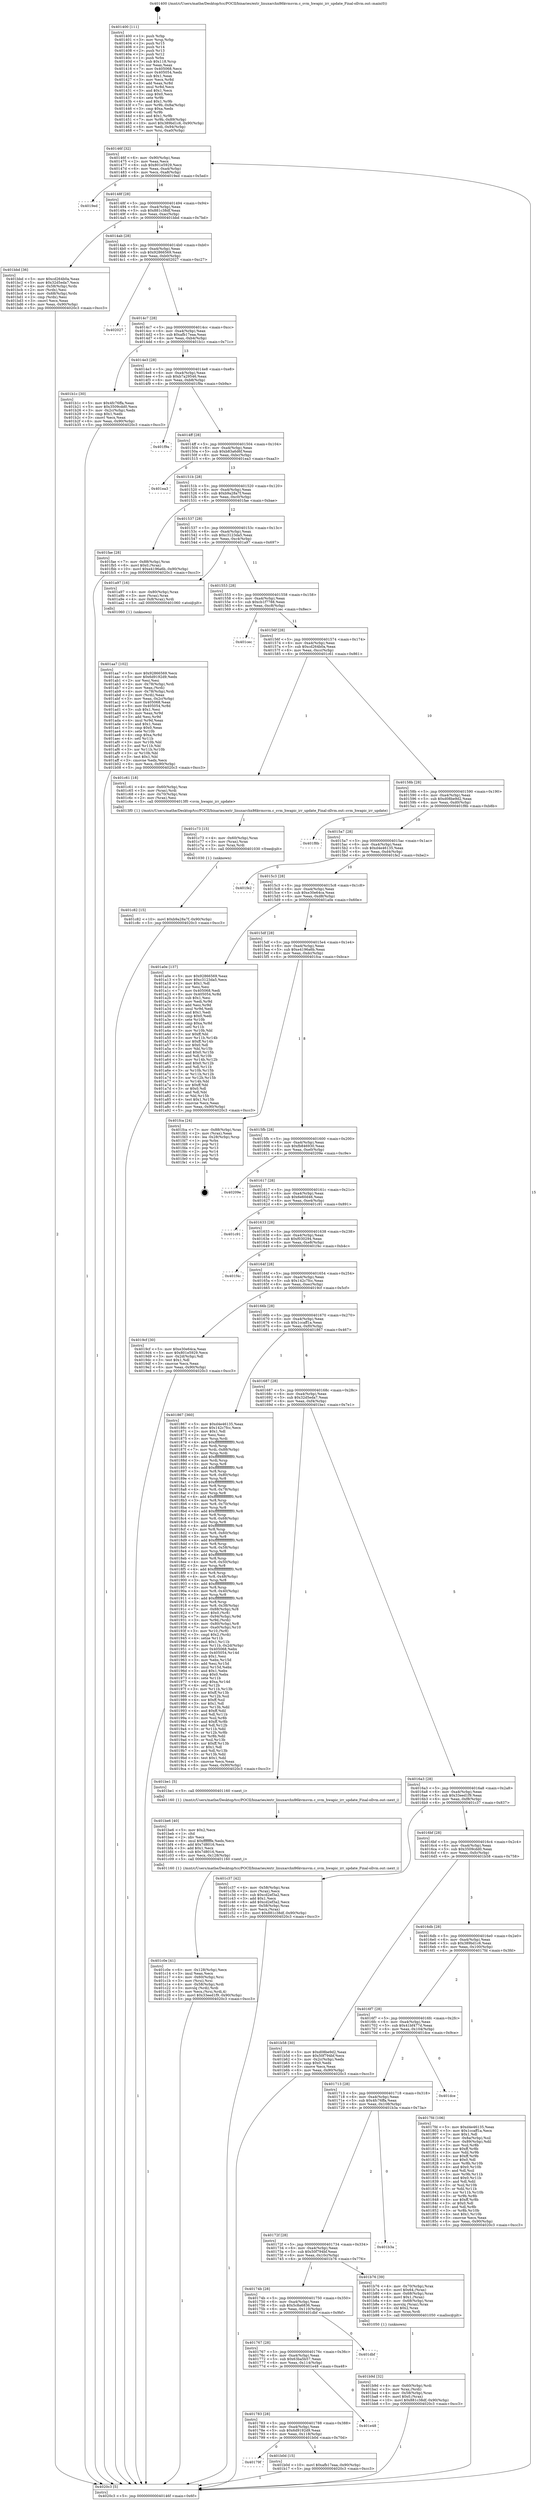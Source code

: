 digraph "0x401400" {
  label = "0x401400 (/mnt/c/Users/mathe/Desktop/tcc/POCII/binaries/extr_linuxarchx86kvmsvm.c_svm_hwapic_irr_update_Final-ollvm.out::main(0))"
  labelloc = "t"
  node[shape=record]

  Entry [label="",width=0.3,height=0.3,shape=circle,fillcolor=black,style=filled]
  "0x40146f" [label="{
     0x40146f [32]\l
     | [instrs]\l
     &nbsp;&nbsp;0x40146f \<+6\>: mov -0x90(%rbp),%eax\l
     &nbsp;&nbsp;0x401475 \<+2\>: mov %eax,%ecx\l
     &nbsp;&nbsp;0x401477 \<+6\>: sub $0x801e5929,%ecx\l
     &nbsp;&nbsp;0x40147d \<+6\>: mov %eax,-0xa4(%rbp)\l
     &nbsp;&nbsp;0x401483 \<+6\>: mov %ecx,-0xa8(%rbp)\l
     &nbsp;&nbsp;0x401489 \<+6\>: je 00000000004019ed \<main+0x5ed\>\l
  }"]
  "0x4019ed" [label="{
     0x4019ed\l
  }", style=dashed]
  "0x40148f" [label="{
     0x40148f [28]\l
     | [instrs]\l
     &nbsp;&nbsp;0x40148f \<+5\>: jmp 0000000000401494 \<main+0x94\>\l
     &nbsp;&nbsp;0x401494 \<+6\>: mov -0xa4(%rbp),%eax\l
     &nbsp;&nbsp;0x40149a \<+5\>: sub $0x881c38df,%eax\l
     &nbsp;&nbsp;0x40149f \<+6\>: mov %eax,-0xac(%rbp)\l
     &nbsp;&nbsp;0x4014a5 \<+6\>: je 0000000000401bbd \<main+0x7bd\>\l
  }"]
  Exit [label="",width=0.3,height=0.3,shape=circle,fillcolor=black,style=filled,peripheries=2]
  "0x401bbd" [label="{
     0x401bbd [36]\l
     | [instrs]\l
     &nbsp;&nbsp;0x401bbd \<+5\>: mov $0xcd264b0a,%eax\l
     &nbsp;&nbsp;0x401bc2 \<+5\>: mov $0x32d5eda7,%ecx\l
     &nbsp;&nbsp;0x401bc7 \<+4\>: mov -0x58(%rbp),%rdx\l
     &nbsp;&nbsp;0x401bcb \<+2\>: mov (%rdx),%esi\l
     &nbsp;&nbsp;0x401bcd \<+4\>: mov -0x68(%rbp),%rdx\l
     &nbsp;&nbsp;0x401bd1 \<+2\>: cmp (%rdx),%esi\l
     &nbsp;&nbsp;0x401bd3 \<+3\>: cmovl %ecx,%eax\l
     &nbsp;&nbsp;0x401bd6 \<+6\>: mov %eax,-0x90(%rbp)\l
     &nbsp;&nbsp;0x401bdc \<+5\>: jmp 00000000004020c3 \<main+0xcc3\>\l
  }"]
  "0x4014ab" [label="{
     0x4014ab [28]\l
     | [instrs]\l
     &nbsp;&nbsp;0x4014ab \<+5\>: jmp 00000000004014b0 \<main+0xb0\>\l
     &nbsp;&nbsp;0x4014b0 \<+6\>: mov -0xa4(%rbp),%eax\l
     &nbsp;&nbsp;0x4014b6 \<+5\>: sub $0x92866569,%eax\l
     &nbsp;&nbsp;0x4014bb \<+6\>: mov %eax,-0xb0(%rbp)\l
     &nbsp;&nbsp;0x4014c1 \<+6\>: je 0000000000402027 \<main+0xc27\>\l
  }"]
  "0x401c82" [label="{
     0x401c82 [15]\l
     | [instrs]\l
     &nbsp;&nbsp;0x401c82 \<+10\>: movl $0xb9a28a7f,-0x90(%rbp)\l
     &nbsp;&nbsp;0x401c8c \<+5\>: jmp 00000000004020c3 \<main+0xcc3\>\l
  }"]
  "0x402027" [label="{
     0x402027\l
  }", style=dashed]
  "0x4014c7" [label="{
     0x4014c7 [28]\l
     | [instrs]\l
     &nbsp;&nbsp;0x4014c7 \<+5\>: jmp 00000000004014cc \<main+0xcc\>\l
     &nbsp;&nbsp;0x4014cc \<+6\>: mov -0xa4(%rbp),%eax\l
     &nbsp;&nbsp;0x4014d2 \<+5\>: sub $0xafb17eaa,%eax\l
     &nbsp;&nbsp;0x4014d7 \<+6\>: mov %eax,-0xb4(%rbp)\l
     &nbsp;&nbsp;0x4014dd \<+6\>: je 0000000000401b1c \<main+0x71c\>\l
  }"]
  "0x401c73" [label="{
     0x401c73 [15]\l
     | [instrs]\l
     &nbsp;&nbsp;0x401c73 \<+4\>: mov -0x60(%rbp),%rax\l
     &nbsp;&nbsp;0x401c77 \<+3\>: mov (%rax),%rax\l
     &nbsp;&nbsp;0x401c7a \<+3\>: mov %rax,%rdi\l
     &nbsp;&nbsp;0x401c7d \<+5\>: call 0000000000401030 \<free@plt\>\l
     | [calls]\l
     &nbsp;&nbsp;0x401030 \{1\} (unknown)\l
  }"]
  "0x401b1c" [label="{
     0x401b1c [30]\l
     | [instrs]\l
     &nbsp;&nbsp;0x401b1c \<+5\>: mov $0x4fc76ffa,%eax\l
     &nbsp;&nbsp;0x401b21 \<+5\>: mov $0x3509cdd0,%ecx\l
     &nbsp;&nbsp;0x401b26 \<+3\>: mov -0x2c(%rbp),%edx\l
     &nbsp;&nbsp;0x401b29 \<+3\>: cmp $0x1,%edx\l
     &nbsp;&nbsp;0x401b2c \<+3\>: cmovl %ecx,%eax\l
     &nbsp;&nbsp;0x401b2f \<+6\>: mov %eax,-0x90(%rbp)\l
     &nbsp;&nbsp;0x401b35 \<+5\>: jmp 00000000004020c3 \<main+0xcc3\>\l
  }"]
  "0x4014e3" [label="{
     0x4014e3 [28]\l
     | [instrs]\l
     &nbsp;&nbsp;0x4014e3 \<+5\>: jmp 00000000004014e8 \<main+0xe8\>\l
     &nbsp;&nbsp;0x4014e8 \<+6\>: mov -0xa4(%rbp),%eax\l
     &nbsp;&nbsp;0x4014ee \<+5\>: sub $0xb7a29546,%eax\l
     &nbsp;&nbsp;0x4014f3 \<+6\>: mov %eax,-0xb8(%rbp)\l
     &nbsp;&nbsp;0x4014f9 \<+6\>: je 0000000000401f9a \<main+0xb9a\>\l
  }"]
  "0x401c0e" [label="{
     0x401c0e [41]\l
     | [instrs]\l
     &nbsp;&nbsp;0x401c0e \<+6\>: mov -0x128(%rbp),%ecx\l
     &nbsp;&nbsp;0x401c14 \<+3\>: imul %eax,%ecx\l
     &nbsp;&nbsp;0x401c17 \<+4\>: mov -0x60(%rbp),%rsi\l
     &nbsp;&nbsp;0x401c1b \<+3\>: mov (%rsi),%rsi\l
     &nbsp;&nbsp;0x401c1e \<+4\>: mov -0x58(%rbp),%rdi\l
     &nbsp;&nbsp;0x401c22 \<+3\>: movslq (%rdi),%rdi\l
     &nbsp;&nbsp;0x401c25 \<+3\>: mov %ecx,(%rsi,%rdi,4)\l
     &nbsp;&nbsp;0x401c28 \<+10\>: movl $0x33eed1f9,-0x90(%rbp)\l
     &nbsp;&nbsp;0x401c32 \<+5\>: jmp 00000000004020c3 \<main+0xcc3\>\l
  }"]
  "0x401f9a" [label="{
     0x401f9a\l
  }", style=dashed]
  "0x4014ff" [label="{
     0x4014ff [28]\l
     | [instrs]\l
     &nbsp;&nbsp;0x4014ff \<+5\>: jmp 0000000000401504 \<main+0x104\>\l
     &nbsp;&nbsp;0x401504 \<+6\>: mov -0xa4(%rbp),%eax\l
     &nbsp;&nbsp;0x40150a \<+5\>: sub $0xb83a6d6f,%eax\l
     &nbsp;&nbsp;0x40150f \<+6\>: mov %eax,-0xbc(%rbp)\l
     &nbsp;&nbsp;0x401515 \<+6\>: je 0000000000401ea3 \<main+0xaa3\>\l
  }"]
  "0x401be6" [label="{
     0x401be6 [40]\l
     | [instrs]\l
     &nbsp;&nbsp;0x401be6 \<+5\>: mov $0x2,%ecx\l
     &nbsp;&nbsp;0x401beb \<+1\>: cltd\l
     &nbsp;&nbsp;0x401bec \<+2\>: idiv %ecx\l
     &nbsp;&nbsp;0x401bee \<+6\>: imul $0xfffffffe,%edx,%ecx\l
     &nbsp;&nbsp;0x401bf4 \<+6\>: add $0x7d8016,%ecx\l
     &nbsp;&nbsp;0x401bfa \<+3\>: add $0x1,%ecx\l
     &nbsp;&nbsp;0x401bfd \<+6\>: sub $0x7d8016,%ecx\l
     &nbsp;&nbsp;0x401c03 \<+6\>: mov %ecx,-0x128(%rbp)\l
     &nbsp;&nbsp;0x401c09 \<+5\>: call 0000000000401160 \<next_i\>\l
     | [calls]\l
     &nbsp;&nbsp;0x401160 \{1\} (/mnt/c/Users/mathe/Desktop/tcc/POCII/binaries/extr_linuxarchx86kvmsvm.c_svm_hwapic_irr_update_Final-ollvm.out::next_i)\l
  }"]
  "0x401ea3" [label="{
     0x401ea3\l
  }", style=dashed]
  "0x40151b" [label="{
     0x40151b [28]\l
     | [instrs]\l
     &nbsp;&nbsp;0x40151b \<+5\>: jmp 0000000000401520 \<main+0x120\>\l
     &nbsp;&nbsp;0x401520 \<+6\>: mov -0xa4(%rbp),%eax\l
     &nbsp;&nbsp;0x401526 \<+5\>: sub $0xb9a28a7f,%eax\l
     &nbsp;&nbsp;0x40152b \<+6\>: mov %eax,-0xc0(%rbp)\l
     &nbsp;&nbsp;0x401531 \<+6\>: je 0000000000401fae \<main+0xbae\>\l
  }"]
  "0x401b9d" [label="{
     0x401b9d [32]\l
     | [instrs]\l
     &nbsp;&nbsp;0x401b9d \<+4\>: mov -0x60(%rbp),%rdi\l
     &nbsp;&nbsp;0x401ba1 \<+3\>: mov %rax,(%rdi)\l
     &nbsp;&nbsp;0x401ba4 \<+4\>: mov -0x58(%rbp),%rax\l
     &nbsp;&nbsp;0x401ba8 \<+6\>: movl $0x0,(%rax)\l
     &nbsp;&nbsp;0x401bae \<+10\>: movl $0x881c38df,-0x90(%rbp)\l
     &nbsp;&nbsp;0x401bb8 \<+5\>: jmp 00000000004020c3 \<main+0xcc3\>\l
  }"]
  "0x401fae" [label="{
     0x401fae [28]\l
     | [instrs]\l
     &nbsp;&nbsp;0x401fae \<+7\>: mov -0x88(%rbp),%rax\l
     &nbsp;&nbsp;0x401fb5 \<+6\>: movl $0x0,(%rax)\l
     &nbsp;&nbsp;0x401fbb \<+10\>: movl $0xe4196a6b,-0x90(%rbp)\l
     &nbsp;&nbsp;0x401fc5 \<+5\>: jmp 00000000004020c3 \<main+0xcc3\>\l
  }"]
  "0x401537" [label="{
     0x401537 [28]\l
     | [instrs]\l
     &nbsp;&nbsp;0x401537 \<+5\>: jmp 000000000040153c \<main+0x13c\>\l
     &nbsp;&nbsp;0x40153c \<+6\>: mov -0xa4(%rbp),%eax\l
     &nbsp;&nbsp;0x401542 \<+5\>: sub $0xc3123da5,%eax\l
     &nbsp;&nbsp;0x401547 \<+6\>: mov %eax,-0xc4(%rbp)\l
     &nbsp;&nbsp;0x40154d \<+6\>: je 0000000000401a97 \<main+0x697\>\l
  }"]
  "0x40179f" [label="{
     0x40179f\l
  }", style=dashed]
  "0x401a97" [label="{
     0x401a97 [16]\l
     | [instrs]\l
     &nbsp;&nbsp;0x401a97 \<+4\>: mov -0x80(%rbp),%rax\l
     &nbsp;&nbsp;0x401a9b \<+3\>: mov (%rax),%rax\l
     &nbsp;&nbsp;0x401a9e \<+4\>: mov 0x8(%rax),%rdi\l
     &nbsp;&nbsp;0x401aa2 \<+5\>: call 0000000000401060 \<atoi@plt\>\l
     | [calls]\l
     &nbsp;&nbsp;0x401060 \{1\} (unknown)\l
  }"]
  "0x401553" [label="{
     0x401553 [28]\l
     | [instrs]\l
     &nbsp;&nbsp;0x401553 \<+5\>: jmp 0000000000401558 \<main+0x158\>\l
     &nbsp;&nbsp;0x401558 \<+6\>: mov -0xa4(%rbp),%eax\l
     &nbsp;&nbsp;0x40155e \<+5\>: sub $0xcb1f7788,%eax\l
     &nbsp;&nbsp;0x401563 \<+6\>: mov %eax,-0xc8(%rbp)\l
     &nbsp;&nbsp;0x401569 \<+6\>: je 0000000000401cec \<main+0x8ec\>\l
  }"]
  "0x401b0d" [label="{
     0x401b0d [15]\l
     | [instrs]\l
     &nbsp;&nbsp;0x401b0d \<+10\>: movl $0xafb17eaa,-0x90(%rbp)\l
     &nbsp;&nbsp;0x401b17 \<+5\>: jmp 00000000004020c3 \<main+0xcc3\>\l
  }"]
  "0x401cec" [label="{
     0x401cec\l
  }", style=dashed]
  "0x40156f" [label="{
     0x40156f [28]\l
     | [instrs]\l
     &nbsp;&nbsp;0x40156f \<+5\>: jmp 0000000000401574 \<main+0x174\>\l
     &nbsp;&nbsp;0x401574 \<+6\>: mov -0xa4(%rbp),%eax\l
     &nbsp;&nbsp;0x40157a \<+5\>: sub $0xcd264b0a,%eax\l
     &nbsp;&nbsp;0x40157f \<+6\>: mov %eax,-0xcc(%rbp)\l
     &nbsp;&nbsp;0x401585 \<+6\>: je 0000000000401c61 \<main+0x861\>\l
  }"]
  "0x401783" [label="{
     0x401783 [28]\l
     | [instrs]\l
     &nbsp;&nbsp;0x401783 \<+5\>: jmp 0000000000401788 \<main+0x388\>\l
     &nbsp;&nbsp;0x401788 \<+6\>: mov -0xa4(%rbp),%eax\l
     &nbsp;&nbsp;0x40178e \<+5\>: sub $0x6d9192d9,%eax\l
     &nbsp;&nbsp;0x401793 \<+6\>: mov %eax,-0x118(%rbp)\l
     &nbsp;&nbsp;0x401799 \<+6\>: je 0000000000401b0d \<main+0x70d\>\l
  }"]
  "0x401c61" [label="{
     0x401c61 [18]\l
     | [instrs]\l
     &nbsp;&nbsp;0x401c61 \<+4\>: mov -0x60(%rbp),%rax\l
     &nbsp;&nbsp;0x401c65 \<+3\>: mov (%rax),%rdi\l
     &nbsp;&nbsp;0x401c68 \<+4\>: mov -0x70(%rbp),%rax\l
     &nbsp;&nbsp;0x401c6c \<+2\>: mov (%rax),%esi\l
     &nbsp;&nbsp;0x401c6e \<+5\>: call 00000000004013f0 \<svm_hwapic_irr_update\>\l
     | [calls]\l
     &nbsp;&nbsp;0x4013f0 \{1\} (/mnt/c/Users/mathe/Desktop/tcc/POCII/binaries/extr_linuxarchx86kvmsvm.c_svm_hwapic_irr_update_Final-ollvm.out::svm_hwapic_irr_update)\l
  }"]
  "0x40158b" [label="{
     0x40158b [28]\l
     | [instrs]\l
     &nbsp;&nbsp;0x40158b \<+5\>: jmp 0000000000401590 \<main+0x190\>\l
     &nbsp;&nbsp;0x401590 \<+6\>: mov -0xa4(%rbp),%eax\l
     &nbsp;&nbsp;0x401596 \<+5\>: sub $0xd08be9d2,%eax\l
     &nbsp;&nbsp;0x40159b \<+6\>: mov %eax,-0xd0(%rbp)\l
     &nbsp;&nbsp;0x4015a1 \<+6\>: je 0000000000401f8b \<main+0xb8b\>\l
  }"]
  "0x401e48" [label="{
     0x401e48\l
  }", style=dashed]
  "0x401f8b" [label="{
     0x401f8b\l
  }", style=dashed]
  "0x4015a7" [label="{
     0x4015a7 [28]\l
     | [instrs]\l
     &nbsp;&nbsp;0x4015a7 \<+5\>: jmp 00000000004015ac \<main+0x1ac\>\l
     &nbsp;&nbsp;0x4015ac \<+6\>: mov -0xa4(%rbp),%eax\l
     &nbsp;&nbsp;0x4015b2 \<+5\>: sub $0xd4e46135,%eax\l
     &nbsp;&nbsp;0x4015b7 \<+6\>: mov %eax,-0xd4(%rbp)\l
     &nbsp;&nbsp;0x4015bd \<+6\>: je 0000000000401fe2 \<main+0xbe2\>\l
  }"]
  "0x401767" [label="{
     0x401767 [28]\l
     | [instrs]\l
     &nbsp;&nbsp;0x401767 \<+5\>: jmp 000000000040176c \<main+0x36c\>\l
     &nbsp;&nbsp;0x40176c \<+6\>: mov -0xa4(%rbp),%eax\l
     &nbsp;&nbsp;0x401772 \<+5\>: sub $0x63ba5b57,%eax\l
     &nbsp;&nbsp;0x401777 \<+6\>: mov %eax,-0x114(%rbp)\l
     &nbsp;&nbsp;0x40177d \<+6\>: je 0000000000401e48 \<main+0xa48\>\l
  }"]
  "0x401fe2" [label="{
     0x401fe2\l
  }", style=dashed]
  "0x4015c3" [label="{
     0x4015c3 [28]\l
     | [instrs]\l
     &nbsp;&nbsp;0x4015c3 \<+5\>: jmp 00000000004015c8 \<main+0x1c8\>\l
     &nbsp;&nbsp;0x4015c8 \<+6\>: mov -0xa4(%rbp),%eax\l
     &nbsp;&nbsp;0x4015ce \<+5\>: sub $0xe30e64ca,%eax\l
     &nbsp;&nbsp;0x4015d3 \<+6\>: mov %eax,-0xd8(%rbp)\l
     &nbsp;&nbsp;0x4015d9 \<+6\>: je 0000000000401a0e \<main+0x60e\>\l
  }"]
  "0x401dbf" [label="{
     0x401dbf\l
  }", style=dashed]
  "0x401a0e" [label="{
     0x401a0e [137]\l
     | [instrs]\l
     &nbsp;&nbsp;0x401a0e \<+5\>: mov $0x92866569,%eax\l
     &nbsp;&nbsp;0x401a13 \<+5\>: mov $0xc3123da5,%ecx\l
     &nbsp;&nbsp;0x401a18 \<+2\>: mov $0x1,%dl\l
     &nbsp;&nbsp;0x401a1a \<+2\>: xor %esi,%esi\l
     &nbsp;&nbsp;0x401a1c \<+7\>: mov 0x405068,%edi\l
     &nbsp;&nbsp;0x401a23 \<+8\>: mov 0x405054,%r8d\l
     &nbsp;&nbsp;0x401a2b \<+3\>: sub $0x1,%esi\l
     &nbsp;&nbsp;0x401a2e \<+3\>: mov %edi,%r9d\l
     &nbsp;&nbsp;0x401a31 \<+3\>: add %esi,%r9d\l
     &nbsp;&nbsp;0x401a34 \<+4\>: imul %r9d,%edi\l
     &nbsp;&nbsp;0x401a38 \<+3\>: and $0x1,%edi\l
     &nbsp;&nbsp;0x401a3b \<+3\>: cmp $0x0,%edi\l
     &nbsp;&nbsp;0x401a3e \<+4\>: sete %r10b\l
     &nbsp;&nbsp;0x401a42 \<+4\>: cmp $0xa,%r8d\l
     &nbsp;&nbsp;0x401a46 \<+4\>: setl %r11b\l
     &nbsp;&nbsp;0x401a4a \<+3\>: mov %r10b,%bl\l
     &nbsp;&nbsp;0x401a4d \<+3\>: xor $0xff,%bl\l
     &nbsp;&nbsp;0x401a50 \<+3\>: mov %r11b,%r14b\l
     &nbsp;&nbsp;0x401a53 \<+4\>: xor $0xff,%r14b\l
     &nbsp;&nbsp;0x401a57 \<+3\>: xor $0x0,%dl\l
     &nbsp;&nbsp;0x401a5a \<+3\>: mov %bl,%r15b\l
     &nbsp;&nbsp;0x401a5d \<+4\>: and $0x0,%r15b\l
     &nbsp;&nbsp;0x401a61 \<+3\>: and %dl,%r10b\l
     &nbsp;&nbsp;0x401a64 \<+3\>: mov %r14b,%r12b\l
     &nbsp;&nbsp;0x401a67 \<+4\>: and $0x0,%r12b\l
     &nbsp;&nbsp;0x401a6b \<+3\>: and %dl,%r11b\l
     &nbsp;&nbsp;0x401a6e \<+3\>: or %r10b,%r15b\l
     &nbsp;&nbsp;0x401a71 \<+3\>: or %r11b,%r12b\l
     &nbsp;&nbsp;0x401a74 \<+3\>: xor %r12b,%r15b\l
     &nbsp;&nbsp;0x401a77 \<+3\>: or %r14b,%bl\l
     &nbsp;&nbsp;0x401a7a \<+3\>: xor $0xff,%bl\l
     &nbsp;&nbsp;0x401a7d \<+3\>: or $0x0,%dl\l
     &nbsp;&nbsp;0x401a80 \<+2\>: and %dl,%bl\l
     &nbsp;&nbsp;0x401a82 \<+3\>: or %bl,%r15b\l
     &nbsp;&nbsp;0x401a85 \<+4\>: test $0x1,%r15b\l
     &nbsp;&nbsp;0x401a89 \<+3\>: cmovne %ecx,%eax\l
     &nbsp;&nbsp;0x401a8c \<+6\>: mov %eax,-0x90(%rbp)\l
     &nbsp;&nbsp;0x401a92 \<+5\>: jmp 00000000004020c3 \<main+0xcc3\>\l
  }"]
  "0x4015df" [label="{
     0x4015df [28]\l
     | [instrs]\l
     &nbsp;&nbsp;0x4015df \<+5\>: jmp 00000000004015e4 \<main+0x1e4\>\l
     &nbsp;&nbsp;0x4015e4 \<+6\>: mov -0xa4(%rbp),%eax\l
     &nbsp;&nbsp;0x4015ea \<+5\>: sub $0xe4196a6b,%eax\l
     &nbsp;&nbsp;0x4015ef \<+6\>: mov %eax,-0xdc(%rbp)\l
     &nbsp;&nbsp;0x4015f5 \<+6\>: je 0000000000401fca \<main+0xbca\>\l
  }"]
  "0x40174b" [label="{
     0x40174b [28]\l
     | [instrs]\l
     &nbsp;&nbsp;0x40174b \<+5\>: jmp 0000000000401750 \<main+0x350\>\l
     &nbsp;&nbsp;0x401750 \<+6\>: mov -0xa4(%rbp),%eax\l
     &nbsp;&nbsp;0x401756 \<+5\>: sub $0x5c8a6836,%eax\l
     &nbsp;&nbsp;0x40175b \<+6\>: mov %eax,-0x110(%rbp)\l
     &nbsp;&nbsp;0x401761 \<+6\>: je 0000000000401dbf \<main+0x9bf\>\l
  }"]
  "0x401fca" [label="{
     0x401fca [24]\l
     | [instrs]\l
     &nbsp;&nbsp;0x401fca \<+7\>: mov -0x88(%rbp),%rax\l
     &nbsp;&nbsp;0x401fd1 \<+2\>: mov (%rax),%eax\l
     &nbsp;&nbsp;0x401fd3 \<+4\>: lea -0x28(%rbp),%rsp\l
     &nbsp;&nbsp;0x401fd7 \<+1\>: pop %rbx\l
     &nbsp;&nbsp;0x401fd8 \<+2\>: pop %r12\l
     &nbsp;&nbsp;0x401fda \<+2\>: pop %r13\l
     &nbsp;&nbsp;0x401fdc \<+2\>: pop %r14\l
     &nbsp;&nbsp;0x401fde \<+2\>: pop %r15\l
     &nbsp;&nbsp;0x401fe0 \<+1\>: pop %rbp\l
     &nbsp;&nbsp;0x401fe1 \<+1\>: ret\l
  }"]
  "0x4015fb" [label="{
     0x4015fb [28]\l
     | [instrs]\l
     &nbsp;&nbsp;0x4015fb \<+5\>: jmp 0000000000401600 \<main+0x200\>\l
     &nbsp;&nbsp;0x401600 \<+6\>: mov -0xa4(%rbp),%eax\l
     &nbsp;&nbsp;0x401606 \<+5\>: sub $0xfb846930,%eax\l
     &nbsp;&nbsp;0x40160b \<+6\>: mov %eax,-0xe0(%rbp)\l
     &nbsp;&nbsp;0x401611 \<+6\>: je 000000000040209e \<main+0xc9e\>\l
  }"]
  "0x401b76" [label="{
     0x401b76 [39]\l
     | [instrs]\l
     &nbsp;&nbsp;0x401b76 \<+4\>: mov -0x70(%rbp),%rax\l
     &nbsp;&nbsp;0x401b7a \<+6\>: movl $0x64,(%rax)\l
     &nbsp;&nbsp;0x401b80 \<+4\>: mov -0x68(%rbp),%rax\l
     &nbsp;&nbsp;0x401b84 \<+6\>: movl $0x1,(%rax)\l
     &nbsp;&nbsp;0x401b8a \<+4\>: mov -0x68(%rbp),%rax\l
     &nbsp;&nbsp;0x401b8e \<+3\>: movslq (%rax),%rax\l
     &nbsp;&nbsp;0x401b91 \<+4\>: shl $0x2,%rax\l
     &nbsp;&nbsp;0x401b95 \<+3\>: mov %rax,%rdi\l
     &nbsp;&nbsp;0x401b98 \<+5\>: call 0000000000401050 \<malloc@plt\>\l
     | [calls]\l
     &nbsp;&nbsp;0x401050 \{1\} (unknown)\l
  }"]
  "0x40209e" [label="{
     0x40209e\l
  }", style=dashed]
  "0x401617" [label="{
     0x401617 [28]\l
     | [instrs]\l
     &nbsp;&nbsp;0x401617 \<+5\>: jmp 000000000040161c \<main+0x21c\>\l
     &nbsp;&nbsp;0x40161c \<+6\>: mov -0xa4(%rbp),%eax\l
     &nbsp;&nbsp;0x401622 \<+5\>: sub $0x6e60d46,%eax\l
     &nbsp;&nbsp;0x401627 \<+6\>: mov %eax,-0xe4(%rbp)\l
     &nbsp;&nbsp;0x40162d \<+6\>: je 0000000000401c91 \<main+0x891\>\l
  }"]
  "0x40172f" [label="{
     0x40172f [28]\l
     | [instrs]\l
     &nbsp;&nbsp;0x40172f \<+5\>: jmp 0000000000401734 \<main+0x334\>\l
     &nbsp;&nbsp;0x401734 \<+6\>: mov -0xa4(%rbp),%eax\l
     &nbsp;&nbsp;0x40173a \<+5\>: sub $0x50f794bf,%eax\l
     &nbsp;&nbsp;0x40173f \<+6\>: mov %eax,-0x10c(%rbp)\l
     &nbsp;&nbsp;0x401745 \<+6\>: je 0000000000401b76 \<main+0x776\>\l
  }"]
  "0x401c91" [label="{
     0x401c91\l
  }", style=dashed]
  "0x401633" [label="{
     0x401633 [28]\l
     | [instrs]\l
     &nbsp;&nbsp;0x401633 \<+5\>: jmp 0000000000401638 \<main+0x238\>\l
     &nbsp;&nbsp;0x401638 \<+6\>: mov -0xa4(%rbp),%eax\l
     &nbsp;&nbsp;0x40163e \<+5\>: sub $0xf030294,%eax\l
     &nbsp;&nbsp;0x401643 \<+6\>: mov %eax,-0xe8(%rbp)\l
     &nbsp;&nbsp;0x401649 \<+6\>: je 0000000000401f4c \<main+0xb4c\>\l
  }"]
  "0x401b3a" [label="{
     0x401b3a\l
  }", style=dashed]
  "0x401f4c" [label="{
     0x401f4c\l
  }", style=dashed]
  "0x40164f" [label="{
     0x40164f [28]\l
     | [instrs]\l
     &nbsp;&nbsp;0x40164f \<+5\>: jmp 0000000000401654 \<main+0x254\>\l
     &nbsp;&nbsp;0x401654 \<+6\>: mov -0xa4(%rbp),%eax\l
     &nbsp;&nbsp;0x40165a \<+5\>: sub $0x142c7fcc,%eax\l
     &nbsp;&nbsp;0x40165f \<+6\>: mov %eax,-0xec(%rbp)\l
     &nbsp;&nbsp;0x401665 \<+6\>: je 00000000004019cf \<main+0x5cf\>\l
  }"]
  "0x401713" [label="{
     0x401713 [28]\l
     | [instrs]\l
     &nbsp;&nbsp;0x401713 \<+5\>: jmp 0000000000401718 \<main+0x318\>\l
     &nbsp;&nbsp;0x401718 \<+6\>: mov -0xa4(%rbp),%eax\l
     &nbsp;&nbsp;0x40171e \<+5\>: sub $0x4fc76ffa,%eax\l
     &nbsp;&nbsp;0x401723 \<+6\>: mov %eax,-0x108(%rbp)\l
     &nbsp;&nbsp;0x401729 \<+6\>: je 0000000000401b3a \<main+0x73a\>\l
  }"]
  "0x4019cf" [label="{
     0x4019cf [30]\l
     | [instrs]\l
     &nbsp;&nbsp;0x4019cf \<+5\>: mov $0xe30e64ca,%eax\l
     &nbsp;&nbsp;0x4019d4 \<+5\>: mov $0x801e5929,%ecx\l
     &nbsp;&nbsp;0x4019d9 \<+3\>: mov -0x2d(%rbp),%dl\l
     &nbsp;&nbsp;0x4019dc \<+3\>: test $0x1,%dl\l
     &nbsp;&nbsp;0x4019df \<+3\>: cmovne %ecx,%eax\l
     &nbsp;&nbsp;0x4019e2 \<+6\>: mov %eax,-0x90(%rbp)\l
     &nbsp;&nbsp;0x4019e8 \<+5\>: jmp 00000000004020c3 \<main+0xcc3\>\l
  }"]
  "0x40166b" [label="{
     0x40166b [28]\l
     | [instrs]\l
     &nbsp;&nbsp;0x40166b \<+5\>: jmp 0000000000401670 \<main+0x270\>\l
     &nbsp;&nbsp;0x401670 \<+6\>: mov -0xa4(%rbp),%eax\l
     &nbsp;&nbsp;0x401676 \<+5\>: sub $0x1ccaff1a,%eax\l
     &nbsp;&nbsp;0x40167b \<+6\>: mov %eax,-0xf0(%rbp)\l
     &nbsp;&nbsp;0x401681 \<+6\>: je 0000000000401867 \<main+0x467\>\l
  }"]
  "0x401dce" [label="{
     0x401dce\l
  }", style=dashed]
  "0x401867" [label="{
     0x401867 [360]\l
     | [instrs]\l
     &nbsp;&nbsp;0x401867 \<+5\>: mov $0xd4e46135,%eax\l
     &nbsp;&nbsp;0x40186c \<+5\>: mov $0x142c7fcc,%ecx\l
     &nbsp;&nbsp;0x401871 \<+2\>: mov $0x1,%dl\l
     &nbsp;&nbsp;0x401873 \<+2\>: xor %esi,%esi\l
     &nbsp;&nbsp;0x401875 \<+3\>: mov %rsp,%rdi\l
     &nbsp;&nbsp;0x401878 \<+4\>: add $0xfffffffffffffff0,%rdi\l
     &nbsp;&nbsp;0x40187c \<+3\>: mov %rdi,%rsp\l
     &nbsp;&nbsp;0x40187f \<+7\>: mov %rdi,-0x88(%rbp)\l
     &nbsp;&nbsp;0x401886 \<+3\>: mov %rsp,%rdi\l
     &nbsp;&nbsp;0x401889 \<+4\>: add $0xfffffffffffffff0,%rdi\l
     &nbsp;&nbsp;0x40188d \<+3\>: mov %rdi,%rsp\l
     &nbsp;&nbsp;0x401890 \<+3\>: mov %rsp,%r8\l
     &nbsp;&nbsp;0x401893 \<+4\>: add $0xfffffffffffffff0,%r8\l
     &nbsp;&nbsp;0x401897 \<+3\>: mov %r8,%rsp\l
     &nbsp;&nbsp;0x40189a \<+4\>: mov %r8,-0x80(%rbp)\l
     &nbsp;&nbsp;0x40189e \<+3\>: mov %rsp,%r8\l
     &nbsp;&nbsp;0x4018a1 \<+4\>: add $0xfffffffffffffff0,%r8\l
     &nbsp;&nbsp;0x4018a5 \<+3\>: mov %r8,%rsp\l
     &nbsp;&nbsp;0x4018a8 \<+4\>: mov %r8,-0x78(%rbp)\l
     &nbsp;&nbsp;0x4018ac \<+3\>: mov %rsp,%r8\l
     &nbsp;&nbsp;0x4018af \<+4\>: add $0xfffffffffffffff0,%r8\l
     &nbsp;&nbsp;0x4018b3 \<+3\>: mov %r8,%rsp\l
     &nbsp;&nbsp;0x4018b6 \<+4\>: mov %r8,-0x70(%rbp)\l
     &nbsp;&nbsp;0x4018ba \<+3\>: mov %rsp,%r8\l
     &nbsp;&nbsp;0x4018bd \<+4\>: add $0xfffffffffffffff0,%r8\l
     &nbsp;&nbsp;0x4018c1 \<+3\>: mov %r8,%rsp\l
     &nbsp;&nbsp;0x4018c4 \<+4\>: mov %r8,-0x68(%rbp)\l
     &nbsp;&nbsp;0x4018c8 \<+3\>: mov %rsp,%r8\l
     &nbsp;&nbsp;0x4018cb \<+4\>: add $0xfffffffffffffff0,%r8\l
     &nbsp;&nbsp;0x4018cf \<+3\>: mov %r8,%rsp\l
     &nbsp;&nbsp;0x4018d2 \<+4\>: mov %r8,-0x60(%rbp)\l
     &nbsp;&nbsp;0x4018d6 \<+3\>: mov %rsp,%r8\l
     &nbsp;&nbsp;0x4018d9 \<+4\>: add $0xfffffffffffffff0,%r8\l
     &nbsp;&nbsp;0x4018dd \<+3\>: mov %r8,%rsp\l
     &nbsp;&nbsp;0x4018e0 \<+4\>: mov %r8,-0x58(%rbp)\l
     &nbsp;&nbsp;0x4018e4 \<+3\>: mov %rsp,%r8\l
     &nbsp;&nbsp;0x4018e7 \<+4\>: add $0xfffffffffffffff0,%r8\l
     &nbsp;&nbsp;0x4018eb \<+3\>: mov %r8,%rsp\l
     &nbsp;&nbsp;0x4018ee \<+4\>: mov %r8,-0x50(%rbp)\l
     &nbsp;&nbsp;0x4018f2 \<+3\>: mov %rsp,%r8\l
     &nbsp;&nbsp;0x4018f5 \<+4\>: add $0xfffffffffffffff0,%r8\l
     &nbsp;&nbsp;0x4018f9 \<+3\>: mov %r8,%rsp\l
     &nbsp;&nbsp;0x4018fc \<+4\>: mov %r8,-0x48(%rbp)\l
     &nbsp;&nbsp;0x401900 \<+3\>: mov %rsp,%r8\l
     &nbsp;&nbsp;0x401903 \<+4\>: add $0xfffffffffffffff0,%r8\l
     &nbsp;&nbsp;0x401907 \<+3\>: mov %r8,%rsp\l
     &nbsp;&nbsp;0x40190a \<+4\>: mov %r8,-0x40(%rbp)\l
     &nbsp;&nbsp;0x40190e \<+3\>: mov %rsp,%r8\l
     &nbsp;&nbsp;0x401911 \<+4\>: add $0xfffffffffffffff0,%r8\l
     &nbsp;&nbsp;0x401915 \<+3\>: mov %r8,%rsp\l
     &nbsp;&nbsp;0x401918 \<+4\>: mov %r8,-0x38(%rbp)\l
     &nbsp;&nbsp;0x40191c \<+7\>: mov -0x88(%rbp),%r8\l
     &nbsp;&nbsp;0x401923 \<+7\>: movl $0x0,(%r8)\l
     &nbsp;&nbsp;0x40192a \<+7\>: mov -0x94(%rbp),%r9d\l
     &nbsp;&nbsp;0x401931 \<+3\>: mov %r9d,(%rdi)\l
     &nbsp;&nbsp;0x401934 \<+4\>: mov -0x80(%rbp),%r8\l
     &nbsp;&nbsp;0x401938 \<+7\>: mov -0xa0(%rbp),%r10\l
     &nbsp;&nbsp;0x40193f \<+3\>: mov %r10,(%r8)\l
     &nbsp;&nbsp;0x401942 \<+3\>: cmpl $0x2,(%rdi)\l
     &nbsp;&nbsp;0x401945 \<+4\>: setne %r11b\l
     &nbsp;&nbsp;0x401949 \<+4\>: and $0x1,%r11b\l
     &nbsp;&nbsp;0x40194d \<+4\>: mov %r11b,-0x2d(%rbp)\l
     &nbsp;&nbsp;0x401951 \<+7\>: mov 0x405068,%ebx\l
     &nbsp;&nbsp;0x401958 \<+8\>: mov 0x405054,%r14d\l
     &nbsp;&nbsp;0x401960 \<+3\>: sub $0x1,%esi\l
     &nbsp;&nbsp;0x401963 \<+3\>: mov %ebx,%r15d\l
     &nbsp;&nbsp;0x401966 \<+3\>: add %esi,%r15d\l
     &nbsp;&nbsp;0x401969 \<+4\>: imul %r15d,%ebx\l
     &nbsp;&nbsp;0x40196d \<+3\>: and $0x1,%ebx\l
     &nbsp;&nbsp;0x401970 \<+3\>: cmp $0x0,%ebx\l
     &nbsp;&nbsp;0x401973 \<+4\>: sete %r11b\l
     &nbsp;&nbsp;0x401977 \<+4\>: cmp $0xa,%r14d\l
     &nbsp;&nbsp;0x40197b \<+4\>: setl %r12b\l
     &nbsp;&nbsp;0x40197f \<+3\>: mov %r11b,%r13b\l
     &nbsp;&nbsp;0x401982 \<+4\>: xor $0xff,%r13b\l
     &nbsp;&nbsp;0x401986 \<+3\>: mov %r12b,%sil\l
     &nbsp;&nbsp;0x401989 \<+4\>: xor $0xff,%sil\l
     &nbsp;&nbsp;0x40198d \<+3\>: xor $0x1,%dl\l
     &nbsp;&nbsp;0x401990 \<+3\>: mov %r13b,%dil\l
     &nbsp;&nbsp;0x401993 \<+4\>: and $0xff,%dil\l
     &nbsp;&nbsp;0x401997 \<+3\>: and %dl,%r11b\l
     &nbsp;&nbsp;0x40199a \<+3\>: mov %sil,%r8b\l
     &nbsp;&nbsp;0x40199d \<+4\>: and $0xff,%r8b\l
     &nbsp;&nbsp;0x4019a1 \<+3\>: and %dl,%r12b\l
     &nbsp;&nbsp;0x4019a4 \<+3\>: or %r11b,%dil\l
     &nbsp;&nbsp;0x4019a7 \<+3\>: or %r12b,%r8b\l
     &nbsp;&nbsp;0x4019aa \<+3\>: xor %r8b,%dil\l
     &nbsp;&nbsp;0x4019ad \<+3\>: or %sil,%r13b\l
     &nbsp;&nbsp;0x4019b0 \<+4\>: xor $0xff,%r13b\l
     &nbsp;&nbsp;0x4019b4 \<+3\>: or $0x1,%dl\l
     &nbsp;&nbsp;0x4019b7 \<+3\>: and %dl,%r13b\l
     &nbsp;&nbsp;0x4019ba \<+3\>: or %r13b,%dil\l
     &nbsp;&nbsp;0x4019bd \<+4\>: test $0x1,%dil\l
     &nbsp;&nbsp;0x4019c1 \<+3\>: cmovne %ecx,%eax\l
     &nbsp;&nbsp;0x4019c4 \<+6\>: mov %eax,-0x90(%rbp)\l
     &nbsp;&nbsp;0x4019ca \<+5\>: jmp 00000000004020c3 \<main+0xcc3\>\l
  }"]
  "0x401687" [label="{
     0x401687 [28]\l
     | [instrs]\l
     &nbsp;&nbsp;0x401687 \<+5\>: jmp 000000000040168c \<main+0x28c\>\l
     &nbsp;&nbsp;0x40168c \<+6\>: mov -0xa4(%rbp),%eax\l
     &nbsp;&nbsp;0x401692 \<+5\>: sub $0x32d5eda7,%eax\l
     &nbsp;&nbsp;0x401697 \<+6\>: mov %eax,-0xf4(%rbp)\l
     &nbsp;&nbsp;0x40169d \<+6\>: je 0000000000401be1 \<main+0x7e1\>\l
  }"]
  "0x401aa7" [label="{
     0x401aa7 [102]\l
     | [instrs]\l
     &nbsp;&nbsp;0x401aa7 \<+5\>: mov $0x92866569,%ecx\l
     &nbsp;&nbsp;0x401aac \<+5\>: mov $0x6d9192d9,%edx\l
     &nbsp;&nbsp;0x401ab1 \<+2\>: xor %esi,%esi\l
     &nbsp;&nbsp;0x401ab3 \<+4\>: mov -0x78(%rbp),%rdi\l
     &nbsp;&nbsp;0x401ab7 \<+2\>: mov %eax,(%rdi)\l
     &nbsp;&nbsp;0x401ab9 \<+4\>: mov -0x78(%rbp),%rdi\l
     &nbsp;&nbsp;0x401abd \<+2\>: mov (%rdi),%eax\l
     &nbsp;&nbsp;0x401abf \<+3\>: mov %eax,-0x2c(%rbp)\l
     &nbsp;&nbsp;0x401ac2 \<+7\>: mov 0x405068,%eax\l
     &nbsp;&nbsp;0x401ac9 \<+8\>: mov 0x405054,%r8d\l
     &nbsp;&nbsp;0x401ad1 \<+3\>: sub $0x1,%esi\l
     &nbsp;&nbsp;0x401ad4 \<+3\>: mov %eax,%r9d\l
     &nbsp;&nbsp;0x401ad7 \<+3\>: add %esi,%r9d\l
     &nbsp;&nbsp;0x401ada \<+4\>: imul %r9d,%eax\l
     &nbsp;&nbsp;0x401ade \<+3\>: and $0x1,%eax\l
     &nbsp;&nbsp;0x401ae1 \<+3\>: cmp $0x0,%eax\l
     &nbsp;&nbsp;0x401ae4 \<+4\>: sete %r10b\l
     &nbsp;&nbsp;0x401ae8 \<+4\>: cmp $0xa,%r8d\l
     &nbsp;&nbsp;0x401aec \<+4\>: setl %r11b\l
     &nbsp;&nbsp;0x401af0 \<+3\>: mov %r10b,%bl\l
     &nbsp;&nbsp;0x401af3 \<+3\>: and %r11b,%bl\l
     &nbsp;&nbsp;0x401af6 \<+3\>: xor %r11b,%r10b\l
     &nbsp;&nbsp;0x401af9 \<+3\>: or %r10b,%bl\l
     &nbsp;&nbsp;0x401afc \<+3\>: test $0x1,%bl\l
     &nbsp;&nbsp;0x401aff \<+3\>: cmovne %edx,%ecx\l
     &nbsp;&nbsp;0x401b02 \<+6\>: mov %ecx,-0x90(%rbp)\l
     &nbsp;&nbsp;0x401b08 \<+5\>: jmp 00000000004020c3 \<main+0xcc3\>\l
  }"]
  "0x401be1" [label="{
     0x401be1 [5]\l
     | [instrs]\l
     &nbsp;&nbsp;0x401be1 \<+5\>: call 0000000000401160 \<next_i\>\l
     | [calls]\l
     &nbsp;&nbsp;0x401160 \{1\} (/mnt/c/Users/mathe/Desktop/tcc/POCII/binaries/extr_linuxarchx86kvmsvm.c_svm_hwapic_irr_update_Final-ollvm.out::next_i)\l
  }"]
  "0x4016a3" [label="{
     0x4016a3 [28]\l
     | [instrs]\l
     &nbsp;&nbsp;0x4016a3 \<+5\>: jmp 00000000004016a8 \<main+0x2a8\>\l
     &nbsp;&nbsp;0x4016a8 \<+6\>: mov -0xa4(%rbp),%eax\l
     &nbsp;&nbsp;0x4016ae \<+5\>: sub $0x33eed1f9,%eax\l
     &nbsp;&nbsp;0x4016b3 \<+6\>: mov %eax,-0xf8(%rbp)\l
     &nbsp;&nbsp;0x4016b9 \<+6\>: je 0000000000401c37 \<main+0x837\>\l
  }"]
  "0x401400" [label="{
     0x401400 [111]\l
     | [instrs]\l
     &nbsp;&nbsp;0x401400 \<+1\>: push %rbp\l
     &nbsp;&nbsp;0x401401 \<+3\>: mov %rsp,%rbp\l
     &nbsp;&nbsp;0x401404 \<+2\>: push %r15\l
     &nbsp;&nbsp;0x401406 \<+2\>: push %r14\l
     &nbsp;&nbsp;0x401408 \<+2\>: push %r13\l
     &nbsp;&nbsp;0x40140a \<+2\>: push %r12\l
     &nbsp;&nbsp;0x40140c \<+1\>: push %rbx\l
     &nbsp;&nbsp;0x40140d \<+7\>: sub $0x118,%rsp\l
     &nbsp;&nbsp;0x401414 \<+2\>: xor %eax,%eax\l
     &nbsp;&nbsp;0x401416 \<+7\>: mov 0x405068,%ecx\l
     &nbsp;&nbsp;0x40141d \<+7\>: mov 0x405054,%edx\l
     &nbsp;&nbsp;0x401424 \<+3\>: sub $0x1,%eax\l
     &nbsp;&nbsp;0x401427 \<+3\>: mov %ecx,%r8d\l
     &nbsp;&nbsp;0x40142a \<+3\>: add %eax,%r8d\l
     &nbsp;&nbsp;0x40142d \<+4\>: imul %r8d,%ecx\l
     &nbsp;&nbsp;0x401431 \<+3\>: and $0x1,%ecx\l
     &nbsp;&nbsp;0x401434 \<+3\>: cmp $0x0,%ecx\l
     &nbsp;&nbsp;0x401437 \<+4\>: sete %r9b\l
     &nbsp;&nbsp;0x40143b \<+4\>: and $0x1,%r9b\l
     &nbsp;&nbsp;0x40143f \<+7\>: mov %r9b,-0x8a(%rbp)\l
     &nbsp;&nbsp;0x401446 \<+3\>: cmp $0xa,%edx\l
     &nbsp;&nbsp;0x401449 \<+4\>: setl %r9b\l
     &nbsp;&nbsp;0x40144d \<+4\>: and $0x1,%r9b\l
     &nbsp;&nbsp;0x401451 \<+7\>: mov %r9b,-0x89(%rbp)\l
     &nbsp;&nbsp;0x401458 \<+10\>: movl $0x389bd1c6,-0x90(%rbp)\l
     &nbsp;&nbsp;0x401462 \<+6\>: mov %edi,-0x94(%rbp)\l
     &nbsp;&nbsp;0x401468 \<+7\>: mov %rsi,-0xa0(%rbp)\l
  }"]
  "0x401c37" [label="{
     0x401c37 [42]\l
     | [instrs]\l
     &nbsp;&nbsp;0x401c37 \<+4\>: mov -0x58(%rbp),%rax\l
     &nbsp;&nbsp;0x401c3b \<+2\>: mov (%rax),%ecx\l
     &nbsp;&nbsp;0x401c3d \<+6\>: sub $0xcd2ef3a2,%ecx\l
     &nbsp;&nbsp;0x401c43 \<+3\>: add $0x1,%ecx\l
     &nbsp;&nbsp;0x401c46 \<+6\>: add $0xcd2ef3a2,%ecx\l
     &nbsp;&nbsp;0x401c4c \<+4\>: mov -0x58(%rbp),%rax\l
     &nbsp;&nbsp;0x401c50 \<+2\>: mov %ecx,(%rax)\l
     &nbsp;&nbsp;0x401c52 \<+10\>: movl $0x881c38df,-0x90(%rbp)\l
     &nbsp;&nbsp;0x401c5c \<+5\>: jmp 00000000004020c3 \<main+0xcc3\>\l
  }"]
  "0x4016bf" [label="{
     0x4016bf [28]\l
     | [instrs]\l
     &nbsp;&nbsp;0x4016bf \<+5\>: jmp 00000000004016c4 \<main+0x2c4\>\l
     &nbsp;&nbsp;0x4016c4 \<+6\>: mov -0xa4(%rbp),%eax\l
     &nbsp;&nbsp;0x4016ca \<+5\>: sub $0x3509cdd0,%eax\l
     &nbsp;&nbsp;0x4016cf \<+6\>: mov %eax,-0xfc(%rbp)\l
     &nbsp;&nbsp;0x4016d5 \<+6\>: je 0000000000401b58 \<main+0x758\>\l
  }"]
  "0x4020c3" [label="{
     0x4020c3 [5]\l
     | [instrs]\l
     &nbsp;&nbsp;0x4020c3 \<+5\>: jmp 000000000040146f \<main+0x6f\>\l
  }"]
  "0x401b58" [label="{
     0x401b58 [30]\l
     | [instrs]\l
     &nbsp;&nbsp;0x401b58 \<+5\>: mov $0xd08be9d2,%eax\l
     &nbsp;&nbsp;0x401b5d \<+5\>: mov $0x50f794bf,%ecx\l
     &nbsp;&nbsp;0x401b62 \<+3\>: mov -0x2c(%rbp),%edx\l
     &nbsp;&nbsp;0x401b65 \<+3\>: cmp $0x0,%edx\l
     &nbsp;&nbsp;0x401b68 \<+3\>: cmove %ecx,%eax\l
     &nbsp;&nbsp;0x401b6b \<+6\>: mov %eax,-0x90(%rbp)\l
     &nbsp;&nbsp;0x401b71 \<+5\>: jmp 00000000004020c3 \<main+0xcc3\>\l
  }"]
  "0x4016db" [label="{
     0x4016db [28]\l
     | [instrs]\l
     &nbsp;&nbsp;0x4016db \<+5\>: jmp 00000000004016e0 \<main+0x2e0\>\l
     &nbsp;&nbsp;0x4016e0 \<+6\>: mov -0xa4(%rbp),%eax\l
     &nbsp;&nbsp;0x4016e6 \<+5\>: sub $0x389bd1c6,%eax\l
     &nbsp;&nbsp;0x4016eb \<+6\>: mov %eax,-0x100(%rbp)\l
     &nbsp;&nbsp;0x4016f1 \<+6\>: je 00000000004017fd \<main+0x3fd\>\l
  }"]
  "0x4016f7" [label="{
     0x4016f7 [28]\l
     | [instrs]\l
     &nbsp;&nbsp;0x4016f7 \<+5\>: jmp 00000000004016fc \<main+0x2fc\>\l
     &nbsp;&nbsp;0x4016fc \<+6\>: mov -0xa4(%rbp),%eax\l
     &nbsp;&nbsp;0x401702 \<+5\>: sub $0x41bf477d,%eax\l
     &nbsp;&nbsp;0x401707 \<+6\>: mov %eax,-0x104(%rbp)\l
     &nbsp;&nbsp;0x40170d \<+6\>: je 0000000000401dce \<main+0x9ce\>\l
  }"]
  "0x4017fd" [label="{
     0x4017fd [106]\l
     | [instrs]\l
     &nbsp;&nbsp;0x4017fd \<+5\>: mov $0xd4e46135,%eax\l
     &nbsp;&nbsp;0x401802 \<+5\>: mov $0x1ccaff1a,%ecx\l
     &nbsp;&nbsp;0x401807 \<+2\>: mov $0x1,%dl\l
     &nbsp;&nbsp;0x401809 \<+7\>: mov -0x8a(%rbp),%sil\l
     &nbsp;&nbsp;0x401810 \<+7\>: mov -0x89(%rbp),%dil\l
     &nbsp;&nbsp;0x401817 \<+3\>: mov %sil,%r8b\l
     &nbsp;&nbsp;0x40181a \<+4\>: xor $0xff,%r8b\l
     &nbsp;&nbsp;0x40181e \<+3\>: mov %dil,%r9b\l
     &nbsp;&nbsp;0x401821 \<+4\>: xor $0xff,%r9b\l
     &nbsp;&nbsp;0x401825 \<+3\>: xor $0x0,%dl\l
     &nbsp;&nbsp;0x401828 \<+3\>: mov %r8b,%r10b\l
     &nbsp;&nbsp;0x40182b \<+4\>: and $0x0,%r10b\l
     &nbsp;&nbsp;0x40182f \<+3\>: and %dl,%sil\l
     &nbsp;&nbsp;0x401832 \<+3\>: mov %r9b,%r11b\l
     &nbsp;&nbsp;0x401835 \<+4\>: and $0x0,%r11b\l
     &nbsp;&nbsp;0x401839 \<+3\>: and %dl,%dil\l
     &nbsp;&nbsp;0x40183c \<+3\>: or %sil,%r10b\l
     &nbsp;&nbsp;0x40183f \<+3\>: or %dil,%r11b\l
     &nbsp;&nbsp;0x401842 \<+3\>: xor %r11b,%r10b\l
     &nbsp;&nbsp;0x401845 \<+3\>: or %r9b,%r8b\l
     &nbsp;&nbsp;0x401848 \<+4\>: xor $0xff,%r8b\l
     &nbsp;&nbsp;0x40184c \<+3\>: or $0x0,%dl\l
     &nbsp;&nbsp;0x40184f \<+3\>: and %dl,%r8b\l
     &nbsp;&nbsp;0x401852 \<+3\>: or %r8b,%r10b\l
     &nbsp;&nbsp;0x401855 \<+4\>: test $0x1,%r10b\l
     &nbsp;&nbsp;0x401859 \<+3\>: cmovne %ecx,%eax\l
     &nbsp;&nbsp;0x40185c \<+6\>: mov %eax,-0x90(%rbp)\l
     &nbsp;&nbsp;0x401862 \<+5\>: jmp 00000000004020c3 \<main+0xcc3\>\l
  }"]
  Entry -> "0x401400" [label=" 1"]
  "0x40146f" -> "0x4019ed" [label=" 0"]
  "0x40146f" -> "0x40148f" [label=" 16"]
  "0x401fca" -> Exit [label=" 1"]
  "0x40148f" -> "0x401bbd" [label=" 2"]
  "0x40148f" -> "0x4014ab" [label=" 14"]
  "0x401fae" -> "0x4020c3" [label=" 1"]
  "0x4014ab" -> "0x402027" [label=" 0"]
  "0x4014ab" -> "0x4014c7" [label=" 14"]
  "0x401c82" -> "0x4020c3" [label=" 1"]
  "0x4014c7" -> "0x401b1c" [label=" 1"]
  "0x4014c7" -> "0x4014e3" [label=" 13"]
  "0x401c73" -> "0x401c82" [label=" 1"]
  "0x4014e3" -> "0x401f9a" [label=" 0"]
  "0x4014e3" -> "0x4014ff" [label=" 13"]
  "0x401c61" -> "0x401c73" [label=" 1"]
  "0x4014ff" -> "0x401ea3" [label=" 0"]
  "0x4014ff" -> "0x40151b" [label=" 13"]
  "0x401c37" -> "0x4020c3" [label=" 1"]
  "0x40151b" -> "0x401fae" [label=" 1"]
  "0x40151b" -> "0x401537" [label=" 12"]
  "0x401c0e" -> "0x4020c3" [label=" 1"]
  "0x401537" -> "0x401a97" [label=" 1"]
  "0x401537" -> "0x401553" [label=" 11"]
  "0x401be6" -> "0x401c0e" [label=" 1"]
  "0x401553" -> "0x401cec" [label=" 0"]
  "0x401553" -> "0x40156f" [label=" 11"]
  "0x401be1" -> "0x401be6" [label=" 1"]
  "0x40156f" -> "0x401c61" [label=" 1"]
  "0x40156f" -> "0x40158b" [label=" 10"]
  "0x401b9d" -> "0x4020c3" [label=" 1"]
  "0x40158b" -> "0x401f8b" [label=" 0"]
  "0x40158b" -> "0x4015a7" [label=" 10"]
  "0x401b76" -> "0x401b9d" [label=" 1"]
  "0x4015a7" -> "0x401fe2" [label=" 0"]
  "0x4015a7" -> "0x4015c3" [label=" 10"]
  "0x401b1c" -> "0x4020c3" [label=" 1"]
  "0x4015c3" -> "0x401a0e" [label=" 1"]
  "0x4015c3" -> "0x4015df" [label=" 9"]
  "0x401b0d" -> "0x4020c3" [label=" 1"]
  "0x4015df" -> "0x401fca" [label=" 1"]
  "0x4015df" -> "0x4015fb" [label=" 8"]
  "0x401783" -> "0x401b0d" [label=" 1"]
  "0x4015fb" -> "0x40209e" [label=" 0"]
  "0x4015fb" -> "0x401617" [label=" 8"]
  "0x401bbd" -> "0x4020c3" [label=" 2"]
  "0x401617" -> "0x401c91" [label=" 0"]
  "0x401617" -> "0x401633" [label=" 8"]
  "0x401767" -> "0x401e48" [label=" 0"]
  "0x401633" -> "0x401f4c" [label=" 0"]
  "0x401633" -> "0x40164f" [label=" 8"]
  "0x401b58" -> "0x4020c3" [label=" 1"]
  "0x40164f" -> "0x4019cf" [label=" 1"]
  "0x40164f" -> "0x40166b" [label=" 7"]
  "0x40174b" -> "0x401dbf" [label=" 0"]
  "0x40166b" -> "0x401867" [label=" 1"]
  "0x40166b" -> "0x401687" [label=" 6"]
  "0x401783" -> "0x40179f" [label=" 0"]
  "0x401687" -> "0x401be1" [label=" 1"]
  "0x401687" -> "0x4016a3" [label=" 5"]
  "0x40172f" -> "0x401b76" [label=" 1"]
  "0x4016a3" -> "0x401c37" [label=" 1"]
  "0x4016a3" -> "0x4016bf" [label=" 4"]
  "0x401713" -> "0x40172f" [label=" 2"]
  "0x4016bf" -> "0x401b58" [label=" 1"]
  "0x4016bf" -> "0x4016db" [label=" 3"]
  "0x401713" -> "0x401b3a" [label=" 0"]
  "0x4016db" -> "0x4017fd" [label=" 1"]
  "0x4016db" -> "0x4016f7" [label=" 2"]
  "0x4017fd" -> "0x4020c3" [label=" 1"]
  "0x401400" -> "0x40146f" [label=" 1"]
  "0x4020c3" -> "0x40146f" [label=" 15"]
  "0x401767" -> "0x401783" [label=" 1"]
  "0x401867" -> "0x4020c3" [label=" 1"]
  "0x4019cf" -> "0x4020c3" [label=" 1"]
  "0x401a0e" -> "0x4020c3" [label=" 1"]
  "0x401a97" -> "0x401aa7" [label=" 1"]
  "0x401aa7" -> "0x4020c3" [label=" 1"]
  "0x40172f" -> "0x40174b" [label=" 1"]
  "0x4016f7" -> "0x401dce" [label=" 0"]
  "0x4016f7" -> "0x401713" [label=" 2"]
  "0x40174b" -> "0x401767" [label=" 1"]
}

